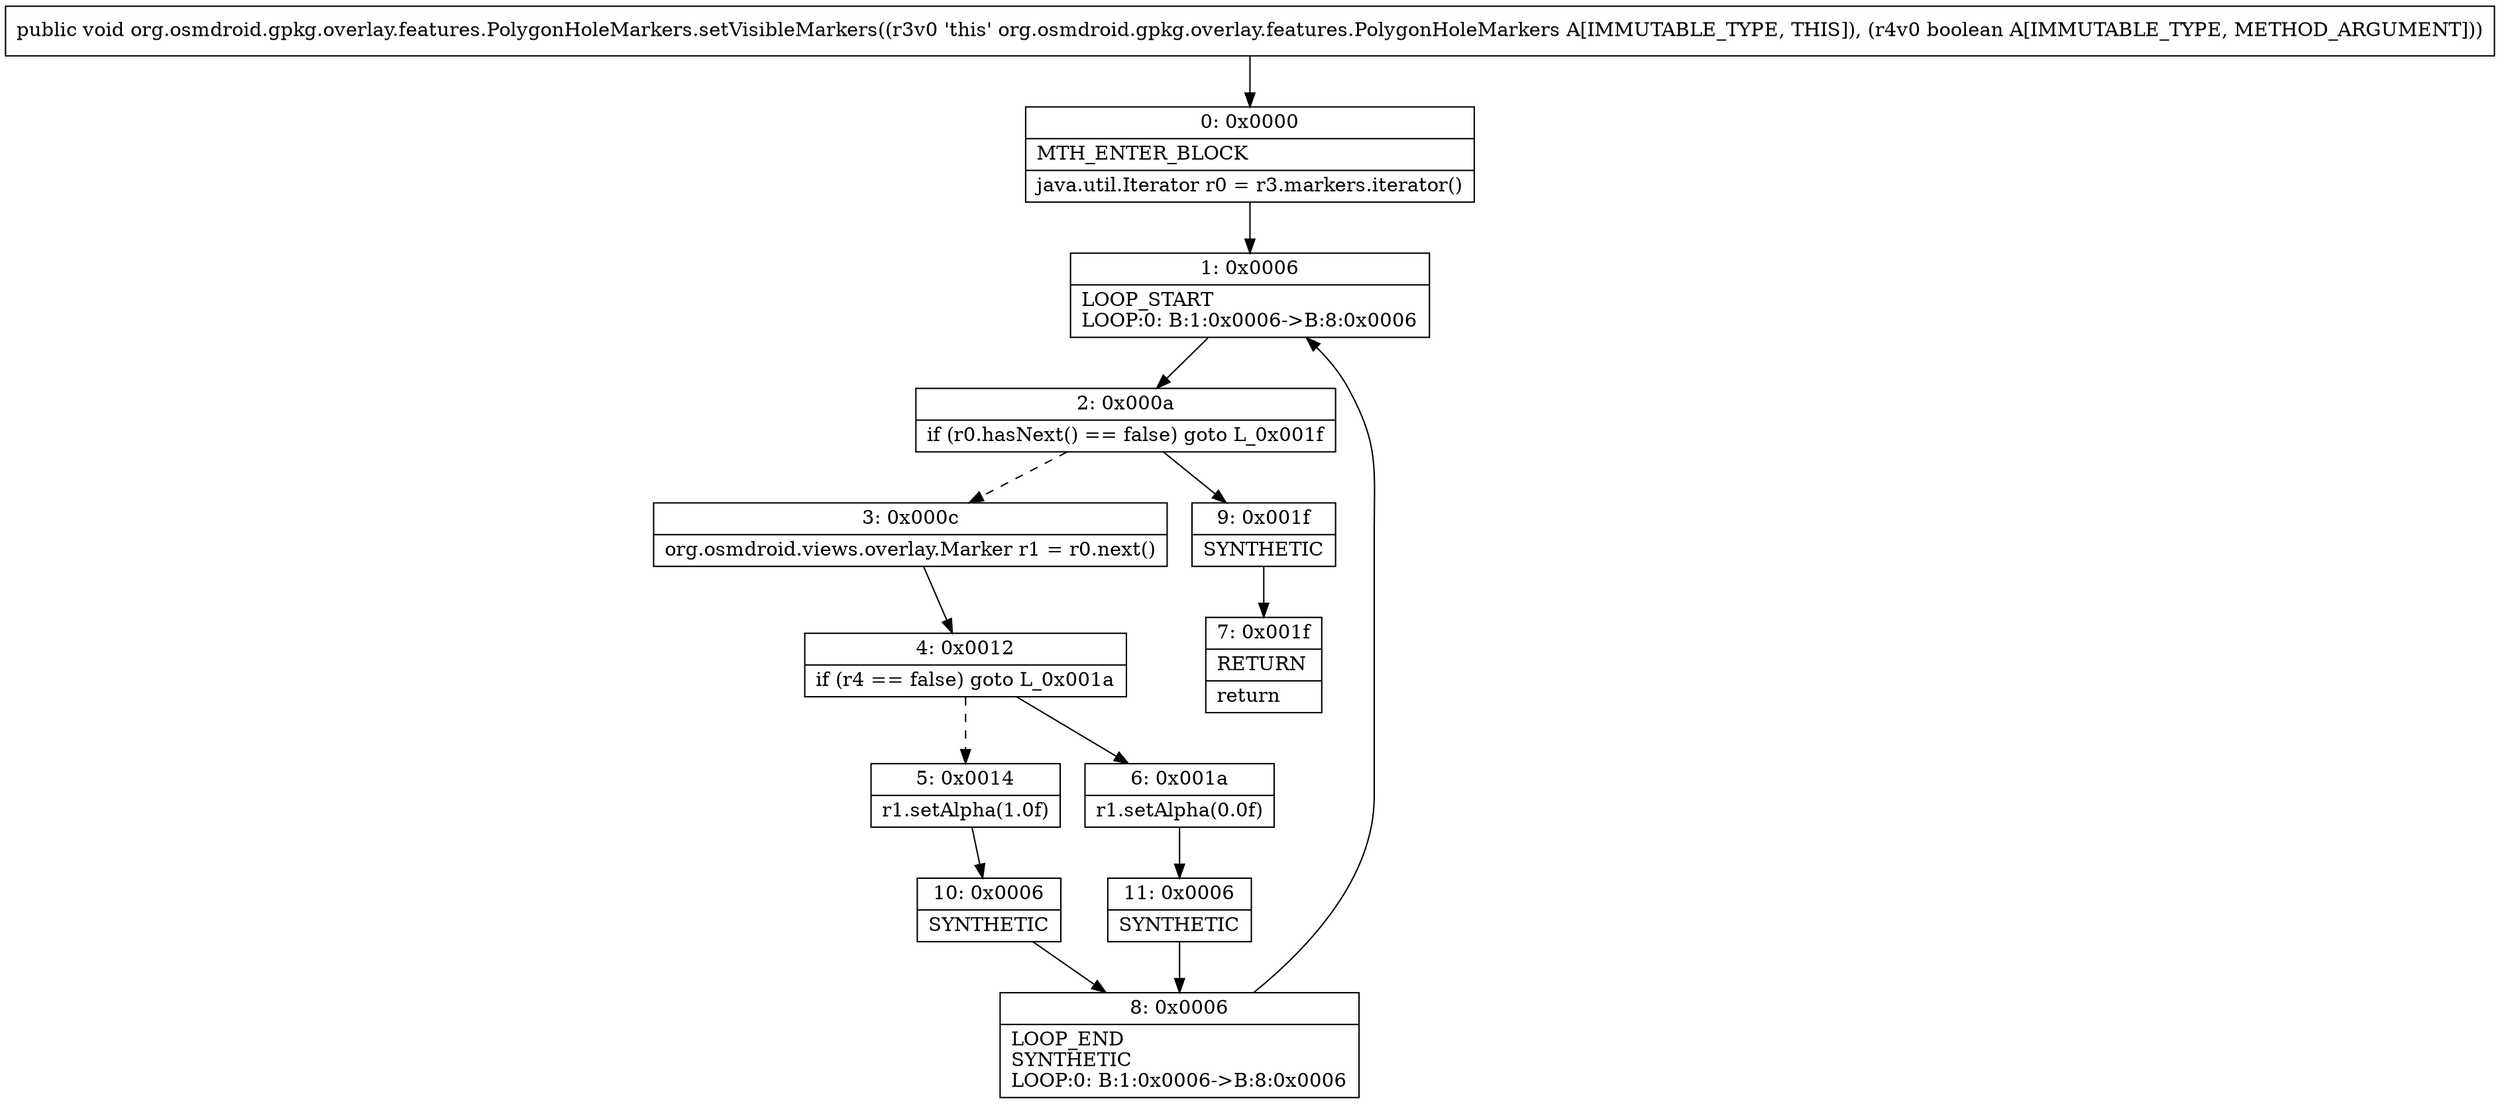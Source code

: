 digraph "CFG fororg.osmdroid.gpkg.overlay.features.PolygonHoleMarkers.setVisibleMarkers(Z)V" {
Node_0 [shape=record,label="{0\:\ 0x0000|MTH_ENTER_BLOCK\l|java.util.Iterator r0 = r3.markers.iterator()\l}"];
Node_1 [shape=record,label="{1\:\ 0x0006|LOOP_START\lLOOP:0: B:1:0x0006\-\>B:8:0x0006\l}"];
Node_2 [shape=record,label="{2\:\ 0x000a|if (r0.hasNext() == false) goto L_0x001f\l}"];
Node_3 [shape=record,label="{3\:\ 0x000c|org.osmdroid.views.overlay.Marker r1 = r0.next()\l}"];
Node_4 [shape=record,label="{4\:\ 0x0012|if (r4 == false) goto L_0x001a\l}"];
Node_5 [shape=record,label="{5\:\ 0x0014|r1.setAlpha(1.0f)\l}"];
Node_6 [shape=record,label="{6\:\ 0x001a|r1.setAlpha(0.0f)\l}"];
Node_7 [shape=record,label="{7\:\ 0x001f|RETURN\l|return\l}"];
Node_8 [shape=record,label="{8\:\ 0x0006|LOOP_END\lSYNTHETIC\lLOOP:0: B:1:0x0006\-\>B:8:0x0006\l}"];
Node_9 [shape=record,label="{9\:\ 0x001f|SYNTHETIC\l}"];
Node_10 [shape=record,label="{10\:\ 0x0006|SYNTHETIC\l}"];
Node_11 [shape=record,label="{11\:\ 0x0006|SYNTHETIC\l}"];
MethodNode[shape=record,label="{public void org.osmdroid.gpkg.overlay.features.PolygonHoleMarkers.setVisibleMarkers((r3v0 'this' org.osmdroid.gpkg.overlay.features.PolygonHoleMarkers A[IMMUTABLE_TYPE, THIS]), (r4v0 boolean A[IMMUTABLE_TYPE, METHOD_ARGUMENT])) }"];
MethodNode -> Node_0;
Node_0 -> Node_1;
Node_1 -> Node_2;
Node_2 -> Node_3[style=dashed];
Node_2 -> Node_9;
Node_3 -> Node_4;
Node_4 -> Node_5[style=dashed];
Node_4 -> Node_6;
Node_5 -> Node_10;
Node_6 -> Node_11;
Node_8 -> Node_1;
Node_9 -> Node_7;
Node_10 -> Node_8;
Node_11 -> Node_8;
}

